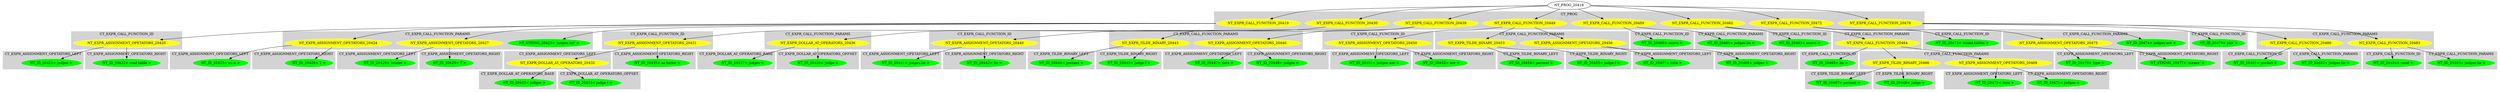 digraph {

subgraph cluster0 {
 node [style=filled,color=white];
 style=filled;
 color=lightgrey;
 label = "CT_PROG";

"NT_EXPR_CALL_FUNCTION_20419"
 [fillcolor = yellow]
"NT_EXPR_CALL_FUNCTION_20430"
 [fillcolor = yellow]
"NT_EXPR_CALL_FUNCTION_20439"
 [fillcolor = yellow]
"NT_EXPR_CALL_FUNCTION_20449"
 [fillcolor = yellow]
"NT_EXPR_CALL_FUNCTION_20459"
 [fillcolor = yellow]
"NT_EXPR_CALL_FUNCTION_20462"
 [fillcolor = yellow]
"NT_EXPR_CALL_FUNCTION_20472"
 [fillcolor = yellow]
"NT_EXPR_CALL_FUNCTION_20478"
 [fillcolor = yellow]
}
"NT_PROG_20418"->"NT_EXPR_CALL_FUNCTION_20419"
subgraph cluster1 {
 node [style=filled,color=white];
 style=filled;
 color=lightgrey;
 label = "CT_EXPR_CALL_FUNCTION_ID";

"NT_EXPR_ASSIGNMENT_OPETATORS_20420"
 [fillcolor = yellow]
}
subgraph cluster2 {
 node [style=filled,color=white];
 style=filled;
 color=lightgrey;
 label = "CT_EXPR_CALL_FUNCTION_PARAMS";

"NT_STRING_20423< 'judges.txt' >"
 [fillcolor = green]
"NT_EXPR_ASSIGNMENT_OPETATORS_20424"
 [fillcolor = yellow]
"NT_EXPR_ASSIGNMENT_OPETATORS_20427"
 [fillcolor = yellow]
}
"NT_EXPR_CALL_FUNCTION_20419"->"NT_EXPR_ASSIGNMENT_OPETATORS_20420"
subgraph cluster3 {
 node [style=filled,color=white];
 style=filled;
 color=lightgrey;
 label = "CT_EXPR_ASSIGNMENT_OPETATORS_LEFT";

"NT_ID_20421< judges >"
 [fillcolor = green]
}
subgraph cluster4 {
 node [style=filled,color=white];
 style=filled;
 color=lightgrey;
 label = "CT_EXPR_ASSIGNMENT_OPETATORS_RIGHT";

"NT_ID_20422< read.table >"
 [fillcolor = green]
}
"NT_EXPR_ASSIGNMENT_OPETATORS_20420"->"NT_ID_20421< judges >"
"NT_EXPR_ASSIGNMENT_OPETATORS_20420"->"NT_ID_20422< read.table >"
"NT_EXPR_CALL_FUNCTION_20419"->"NT_STRING_20423< 'judges.txt' >"
"NT_EXPR_CALL_FUNCTION_20419"->"NT_EXPR_ASSIGNMENT_OPETATORS_20424"
subgraph cluster5 {
 node [style=filled,color=white];
 style=filled;
 color=lightgrey;
 label = "CT_EXPR_ASSIGNMENT_OPETATORS_LEFT";

"NT_ID_20425< as.is >"
 [fillcolor = green]
}
subgraph cluster6 {
 node [style=filled,color=white];
 style=filled;
 color=lightgrey;
 label = "CT_EXPR_ASSIGNMENT_OPETATORS_RIGHT";

"NT_ID_20426< T >"
 [fillcolor = green]
}
"NT_EXPR_ASSIGNMENT_OPETATORS_20424"->"NT_ID_20425< as.is >"
"NT_EXPR_ASSIGNMENT_OPETATORS_20424"->"NT_ID_20426< T >"
"NT_EXPR_CALL_FUNCTION_20419"->"NT_EXPR_ASSIGNMENT_OPETATORS_20427"
subgraph cluster7 {
 node [style=filled,color=white];
 style=filled;
 color=lightgrey;
 label = "CT_EXPR_ASSIGNMENT_OPETATORS_LEFT";

"NT_ID_20428< header >"
 [fillcolor = green]
}
subgraph cluster8 {
 node [style=filled,color=white];
 style=filled;
 color=lightgrey;
 label = "CT_EXPR_ASSIGNMENT_OPETATORS_RIGHT";

"NT_ID_20429< T >"
 [fillcolor = green]
}
"NT_EXPR_ASSIGNMENT_OPETATORS_20427"->"NT_ID_20428< header >"
"NT_EXPR_ASSIGNMENT_OPETATORS_20427"->"NT_ID_20429< T >"
"NT_PROG_20418"->"NT_EXPR_CALL_FUNCTION_20430"
subgraph cluster9 {
 node [style=filled,color=white];
 style=filled;
 color=lightgrey;
 label = "CT_EXPR_CALL_FUNCTION_ID";

"NT_EXPR_ASSIGNMENT_OPETATORS_20431"
 [fillcolor = yellow]
}
subgraph cluster10 {
 node [style=filled,color=white];
 style=filled;
 color=lightgrey;
 label = "CT_EXPR_CALL_FUNCTION_PARAMS";

"NT_EXPR_DOLLAR_AT_OPERATORS_20436"
 [fillcolor = yellow]
}
"NT_EXPR_CALL_FUNCTION_20430"->"NT_EXPR_ASSIGNMENT_OPETATORS_20431"
subgraph cluster11 {
 node [style=filled,color=white];
 style=filled;
 color=lightgrey;
 label = "CT_EXPR_ASSIGNMENT_OPETATORS_LEFT";

"NT_EXPR_DOLLAR_AT_OPERATORS_20432"
 [fillcolor = yellow]
}
subgraph cluster12 {
 node [style=filled,color=white];
 style=filled;
 color=lightgrey;
 label = "CT_EXPR_ASSIGNMENT_OPETATORS_RIGHT";

"NT_ID_20435< as.factor >"
 [fillcolor = green]
}
"NT_EXPR_ASSIGNMENT_OPETATORS_20431"->"NT_EXPR_DOLLAR_AT_OPERATORS_20432"
subgraph cluster13 {
 node [style=filled,color=white];
 style=filled;
 color=lightgrey;
 label = "CT_EXPR_DOLLAR_AT_OPERATORS_BASE";

"NT_ID_20433< judges >"
 [fillcolor = green]
}
subgraph cluster14 {
 node [style=filled,color=white];
 style=filled;
 color=lightgrey;
 label = "CT_EXPR_DOLLAR_AT_OPERATORS_OFFSET";

"NT_ID_20434< judge.f >"
 [fillcolor = green]
}
"NT_EXPR_DOLLAR_AT_OPERATORS_20432"->"NT_ID_20433< judges >"
"NT_EXPR_DOLLAR_AT_OPERATORS_20432"->"NT_ID_20434< judge.f >"
"NT_EXPR_ASSIGNMENT_OPETATORS_20431"->"NT_ID_20435< as.factor >"
"NT_EXPR_CALL_FUNCTION_20430"->"NT_EXPR_DOLLAR_AT_OPERATORS_20436"
subgraph cluster15 {
 node [style=filled,color=white];
 style=filled;
 color=lightgrey;
 label = "CT_EXPR_DOLLAR_AT_OPERATORS_BASE";

"NT_ID_20437< judges >"
 [fillcolor = green]
}
subgraph cluster16 {
 node [style=filled,color=white];
 style=filled;
 color=lightgrey;
 label = "CT_EXPR_DOLLAR_AT_OPERATORS_OFFSET";

"NT_ID_20438< judge >"
 [fillcolor = green]
}
"NT_EXPR_DOLLAR_AT_OPERATORS_20436"->"NT_ID_20437< judges >"
"NT_EXPR_DOLLAR_AT_OPERATORS_20436"->"NT_ID_20438< judge >"
"NT_PROG_20418"->"NT_EXPR_CALL_FUNCTION_20439"
subgraph cluster17 {
 node [style=filled,color=white];
 style=filled;
 color=lightgrey;
 label = "CT_EXPR_CALL_FUNCTION_ID";

"NT_EXPR_ASSIGNMENT_OPETATORS_20440"
 [fillcolor = yellow]
}
subgraph cluster18 {
 node [style=filled,color=white];
 style=filled;
 color=lightgrey;
 label = "CT_EXPR_CALL_FUNCTION_PARAMS";

"NT_EXPR_TILDE_BINARY_20443"
 [fillcolor = yellow]
"NT_EXPR_ASSIGNMENT_OPETATORS_20446"
 [fillcolor = yellow]
}
"NT_EXPR_CALL_FUNCTION_20439"->"NT_EXPR_ASSIGNMENT_OPETATORS_20440"
subgraph cluster19 {
 node [style=filled,color=white];
 style=filled;
 color=lightgrey;
 label = "CT_EXPR_ASSIGNMENT_OPETATORS_LEFT";

"NT_ID_20441< judges.lm >"
 [fillcolor = green]
}
subgraph cluster20 {
 node [style=filled,color=white];
 style=filled;
 color=lightgrey;
 label = "CT_EXPR_ASSIGNMENT_OPETATORS_RIGHT";

"NT_ID_20442< lm >"
 [fillcolor = green]
}
"NT_EXPR_ASSIGNMENT_OPETATORS_20440"->"NT_ID_20441< judges.lm >"
"NT_EXPR_ASSIGNMENT_OPETATORS_20440"->"NT_ID_20442< lm >"
"NT_EXPR_CALL_FUNCTION_20439"->"NT_EXPR_TILDE_BINARY_20443"
subgraph cluster21 {
 node [style=filled,color=white];
 style=filled;
 color=lightgrey;
 label = "CT_EXPR_TILDE_BINARY_LEFT";

"NT_ID_20444< percent >"
 [fillcolor = green]
}
subgraph cluster22 {
 node [style=filled,color=white];
 style=filled;
 color=lightgrey;
 label = "CT_EXPR_TILDE_BINARY_RIGHT";

"NT_ID_20445< judge.f >"
 [fillcolor = green]
}
"NT_EXPR_TILDE_BINARY_20443"->"NT_ID_20444< percent >"
"NT_EXPR_TILDE_BINARY_20443"->"NT_ID_20445< judge.f >"
"NT_EXPR_CALL_FUNCTION_20439"->"NT_EXPR_ASSIGNMENT_OPETATORS_20446"
subgraph cluster23 {
 node [style=filled,color=white];
 style=filled;
 color=lightgrey;
 label = "CT_EXPR_ASSIGNMENT_OPETATORS_LEFT";

"NT_ID_20447< data >"
 [fillcolor = green]
}
subgraph cluster24 {
 node [style=filled,color=white];
 style=filled;
 color=lightgrey;
 label = "CT_EXPR_ASSIGNMENT_OPETATORS_RIGHT";

"NT_ID_20448< judges >"
 [fillcolor = green]
}
"NT_EXPR_ASSIGNMENT_OPETATORS_20446"->"NT_ID_20447< data >"
"NT_EXPR_ASSIGNMENT_OPETATORS_20446"->"NT_ID_20448< judges >"
"NT_PROG_20418"->"NT_EXPR_CALL_FUNCTION_20449"
subgraph cluster25 {
 node [style=filled,color=white];
 style=filled;
 color=lightgrey;
 label = "CT_EXPR_CALL_FUNCTION_ID";

"NT_EXPR_ASSIGNMENT_OPETATORS_20450"
 [fillcolor = yellow]
}
subgraph cluster26 {
 node [style=filled,color=white];
 style=filled;
 color=lightgrey;
 label = "CT_EXPR_CALL_FUNCTION_PARAMS";

"NT_EXPR_TILDE_BINARY_20453"
 [fillcolor = yellow]
"NT_EXPR_ASSIGNMENT_OPETATORS_20456"
 [fillcolor = yellow]
}
"NT_EXPR_CALL_FUNCTION_20449"->"NT_EXPR_ASSIGNMENT_OPETATORS_20450"
subgraph cluster27 {
 node [style=filled,color=white];
 style=filled;
 color=lightgrey;
 label = "CT_EXPR_ASSIGNMENT_OPETATORS_LEFT";

"NT_ID_20451< judges.aov >"
 [fillcolor = green]
}
subgraph cluster28 {
 node [style=filled,color=white];
 style=filled;
 color=lightgrey;
 label = "CT_EXPR_ASSIGNMENT_OPETATORS_RIGHT";

"NT_ID_20452< aov >"
 [fillcolor = green]
}
"NT_EXPR_ASSIGNMENT_OPETATORS_20450"->"NT_ID_20451< judges.aov >"
"NT_EXPR_ASSIGNMENT_OPETATORS_20450"->"NT_ID_20452< aov >"
"NT_EXPR_CALL_FUNCTION_20449"->"NT_EXPR_TILDE_BINARY_20453"
subgraph cluster29 {
 node [style=filled,color=white];
 style=filled;
 color=lightgrey;
 label = "CT_EXPR_TILDE_BINARY_LEFT";

"NT_ID_20454< percent >"
 [fillcolor = green]
}
subgraph cluster30 {
 node [style=filled,color=white];
 style=filled;
 color=lightgrey;
 label = "CT_EXPR_TILDE_BINARY_RIGHT";

"NT_ID_20455< judge.f >"
 [fillcolor = green]
}
"NT_EXPR_TILDE_BINARY_20453"->"NT_ID_20454< percent >"
"NT_EXPR_TILDE_BINARY_20453"->"NT_ID_20455< judge.f >"
"NT_EXPR_CALL_FUNCTION_20449"->"NT_EXPR_ASSIGNMENT_OPETATORS_20456"
subgraph cluster31 {
 node [style=filled,color=white];
 style=filled;
 color=lightgrey;
 label = "CT_EXPR_ASSIGNMENT_OPETATORS_LEFT";

"NT_ID_20457< data >"
 [fillcolor = green]
}
subgraph cluster32 {
 node [style=filled,color=white];
 style=filled;
 color=lightgrey;
 label = "CT_EXPR_ASSIGNMENT_OPETATORS_RIGHT";

"NT_ID_20458< judges >"
 [fillcolor = green]
}
"NT_EXPR_ASSIGNMENT_OPETATORS_20456"->"NT_ID_20457< data >"
"NT_EXPR_ASSIGNMENT_OPETATORS_20456"->"NT_ID_20458< judges >"
"NT_PROG_20418"->"NT_EXPR_CALL_FUNCTION_20459"
subgraph cluster33 {
 node [style=filled,color=white];
 style=filled;
 color=lightgrey;
 label = "CT_EXPR_CALL_FUNCTION_ID";

"NT_ID_20460< anova >"
 [fillcolor = green]
}
subgraph cluster34 {
 node [style=filled,color=white];
 style=filled;
 color=lightgrey;
 label = "CT_EXPR_CALL_FUNCTION_PARAMS";

"NT_ID_20461< judges.lm >"
 [fillcolor = green]
}
"NT_EXPR_CALL_FUNCTION_20459"->"NT_ID_20460< anova >"
"NT_EXPR_CALL_FUNCTION_20459"->"NT_ID_20461< judges.lm >"
"NT_PROG_20418"->"NT_EXPR_CALL_FUNCTION_20462"
subgraph cluster35 {
 node [style=filled,color=white];
 style=filled;
 color=lightgrey;
 label = "CT_EXPR_CALL_FUNCTION_ID";

"NT_ID_20463< anova >"
 [fillcolor = green]
}
subgraph cluster36 {
 node [style=filled,color=white];
 style=filled;
 color=lightgrey;
 label = "CT_EXPR_CALL_FUNCTION_PARAMS";

"NT_EXPR_CALL_FUNCTION_20464"
 [fillcolor = yellow]
}
"NT_EXPR_CALL_FUNCTION_20462"->"NT_ID_20463< anova >"
"NT_EXPR_CALL_FUNCTION_20462"->"NT_EXPR_CALL_FUNCTION_20464"
subgraph cluster37 {
 node [style=filled,color=white];
 style=filled;
 color=lightgrey;
 label = "CT_EXPR_CALL_FUNCTION_ID";

"NT_ID_20465< lm >"
 [fillcolor = green]
}
subgraph cluster38 {
 node [style=filled,color=white];
 style=filled;
 color=lightgrey;
 label = "CT_EXPR_CALL_FUNCTION_PARAMS";

"NT_EXPR_TILDE_BINARY_20466"
 [fillcolor = yellow]
"NT_EXPR_ASSIGNMENT_OPETATORS_20469"
 [fillcolor = yellow]
}
"NT_EXPR_CALL_FUNCTION_20464"->"NT_ID_20465< lm >"
"NT_EXPR_CALL_FUNCTION_20464"->"NT_EXPR_TILDE_BINARY_20466"
subgraph cluster39 {
 node [style=filled,color=white];
 style=filled;
 color=lightgrey;
 label = "CT_EXPR_TILDE_BINARY_LEFT";

"NT_ID_20467< percent >"
 [fillcolor = green]
}
subgraph cluster40 {
 node [style=filled,color=white];
 style=filled;
 color=lightgrey;
 label = "CT_EXPR_TILDE_BINARY_RIGHT";

"NT_ID_20468< judge >"
 [fillcolor = green]
}
"NT_EXPR_TILDE_BINARY_20466"->"NT_ID_20467< percent >"
"NT_EXPR_TILDE_BINARY_20466"->"NT_ID_20468< judge >"
"NT_EXPR_CALL_FUNCTION_20464"->"NT_EXPR_ASSIGNMENT_OPETATORS_20469"
subgraph cluster41 {
 node [style=filled,color=white];
 style=filled;
 color=lightgrey;
 label = "CT_EXPR_ASSIGNMENT_OPETATORS_LEFT";

"NT_ID_20470< data >"
 [fillcolor = green]
}
subgraph cluster42 {
 node [style=filled,color=white];
 style=filled;
 color=lightgrey;
 label = "CT_EXPR_ASSIGNMENT_OPETATORS_RIGHT";

"NT_ID_20471< judges >"
 [fillcolor = green]
}
"NT_EXPR_ASSIGNMENT_OPETATORS_20469"->"NT_ID_20470< data >"
"NT_EXPR_ASSIGNMENT_OPETATORS_20469"->"NT_ID_20471< judges >"
"NT_PROG_20418"->"NT_EXPR_CALL_FUNCTION_20472"
subgraph cluster43 {
 node [style=filled,color=white];
 style=filled;
 color=lightgrey;
 label = "CT_EXPR_CALL_FUNCTION_ID";

"NT_ID_20473< model.tables >"
 [fillcolor = green]
}
subgraph cluster44 {
 node [style=filled,color=white];
 style=filled;
 color=lightgrey;
 label = "CT_EXPR_CALL_FUNCTION_PARAMS";

"NT_ID_20474< judges.aov >"
 [fillcolor = green]
"NT_EXPR_ASSIGNMENT_OPETATORS_20475"
 [fillcolor = yellow]
}
"NT_EXPR_CALL_FUNCTION_20472"->"NT_ID_20473< model.tables >"
"NT_EXPR_CALL_FUNCTION_20472"->"NT_ID_20474< judges.aov >"
"NT_EXPR_CALL_FUNCTION_20472"->"NT_EXPR_ASSIGNMENT_OPETATORS_20475"
subgraph cluster45 {
 node [style=filled,color=white];
 style=filled;
 color=lightgrey;
 label = "CT_EXPR_ASSIGNMENT_OPETATORS_LEFT";

"NT_ID_20476< type >"
 [fillcolor = green]
}
subgraph cluster46 {
 node [style=filled,color=white];
 style=filled;
 color=lightgrey;
 label = "CT_EXPR_ASSIGNMENT_OPETATORS_RIGHT";

"NT_STRING_20477< 'means' >"
 [fillcolor = green]
}
"NT_EXPR_ASSIGNMENT_OPETATORS_20475"->"NT_ID_20476< type >"
"NT_EXPR_ASSIGNMENT_OPETATORS_20475"->"NT_STRING_20477< 'means' >"
"NT_PROG_20418"->"NT_EXPR_CALL_FUNCTION_20478"
subgraph cluster47 {
 node [style=filled,color=white];
 style=filled;
 color=lightgrey;
 label = "CT_EXPR_CALL_FUNCTION_ID";

"NT_ID_20479< plot >"
 [fillcolor = green]
}
subgraph cluster48 {
 node [style=filled,color=white];
 style=filled;
 color=lightgrey;
 label = "CT_EXPR_CALL_FUNCTION_PARAMS";

"NT_EXPR_CALL_FUNCTION_20480"
 [fillcolor = yellow]
"NT_EXPR_CALL_FUNCTION_20483"
 [fillcolor = yellow]
}
"NT_EXPR_CALL_FUNCTION_20478"->"NT_ID_20479< plot >"
"NT_EXPR_CALL_FUNCTION_20478"->"NT_EXPR_CALL_FUNCTION_20480"
subgraph cluster49 {
 node [style=filled,color=white];
 style=filled;
 color=lightgrey;
 label = "CT_EXPR_CALL_FUNCTION_ID";

"NT_ID_20481< predict >"
 [fillcolor = green]
}
subgraph cluster50 {
 node [style=filled,color=white];
 style=filled;
 color=lightgrey;
 label = "CT_EXPR_CALL_FUNCTION_PARAMS";

"NT_ID_20482< judges.lm >"
 [fillcolor = green]
}
"NT_EXPR_CALL_FUNCTION_20480"->"NT_ID_20481< predict >"
"NT_EXPR_CALL_FUNCTION_20480"->"NT_ID_20482< judges.lm >"
"NT_EXPR_CALL_FUNCTION_20478"->"NT_EXPR_CALL_FUNCTION_20483"
subgraph cluster51 {
 node [style=filled,color=white];
 style=filled;
 color=lightgrey;
 label = "CT_EXPR_CALL_FUNCTION_ID";

"NT_ID_20484< resid >"
 [fillcolor = green]
}
subgraph cluster52 {
 node [style=filled,color=white];
 style=filled;
 color=lightgrey;
 label = "CT_EXPR_CALL_FUNCTION_PARAMS";

"NT_ID_20485< judges.lm >"
 [fillcolor = green]
}
"NT_EXPR_CALL_FUNCTION_20483"->"NT_ID_20484< resid >"
"NT_EXPR_CALL_FUNCTION_20483"->"NT_ID_20485< judges.lm >"
}
